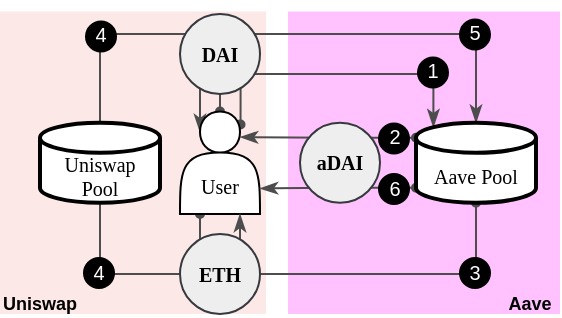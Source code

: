 <mxfile version="24.7.17">
  <diagram id="GUxEJdWFkQ5Y1Z3yI3_n" name="dex_agg_chain">
    <mxGraphModel dx="734" dy="450" grid="1" gridSize="10" guides="1" tooltips="1" connect="1" arrows="1" fold="1" page="1" pageScale="1" pageWidth="280" pageHeight="150" math="1" shadow="0">
      <root>
        <mxCell id="0" />
        <mxCell id="1" parent="0" />
        <mxCell id="K-pq7qe-9xbXiACEEGrj-2" value="" style="rounded=0;whiteSpace=wrap;html=1;fillColor=#FF99FF;strokeColor=none;fillOpacity=60;" parent="1" vertex="1">
          <mxGeometry x="-136" y="-1.25" width="136" height="151.25" as="geometry" />
        </mxCell>
        <mxCell id="K-pq7qe-9xbXiACEEGrj-1" value="" style="rounded=0;whiteSpace=wrap;html=1;fillColor=#fad9d5;strokeColor=none;fillOpacity=60;" parent="1" vertex="1">
          <mxGeometry x="-280" y="-1.25" width="133" height="151.25" as="geometry" />
        </mxCell>
        <mxCell id="KAM6tXVUPyQemzaOSMBD-19" style="edgeStyle=orthogonalEdgeStyle;rounded=1;orthogonalLoop=1;jettySize=auto;html=1;exitX=0.5;exitY=0;exitDx=0;exitDy=0;entryX=0.5;entryY=0;entryDx=0;entryDy=0;entryPerimeter=0;endArrow=classicThin;endFill=1;arcSize=5;fillColor=#d80073;strokeColor=#4D4D4D;startArrow=oval;startFill=1;startSize=4;" parent="1" source="nBqxjyZSAqmiugvEhESZ-1" target="6Lm5Y_GZ7VoUYkAefaGX-1" edge="1">
          <mxGeometry relative="1" as="geometry">
            <Array as="points">
              <mxPoint x="-170" y="10" />
              <mxPoint x="-42" y="10" />
            </Array>
          </mxGeometry>
        </mxCell>
        <mxCell id="KAM6tXVUPyQemzaOSMBD-17" style="edgeStyle=orthogonalEdgeStyle;rounded=1;orthogonalLoop=1;jettySize=auto;html=1;exitX=0.25;exitY=1;exitDx=0;exitDy=0;entryX=0.25;entryY=0.2;entryDx=0;entryDy=0;entryPerimeter=0;endArrow=classicThin;endFill=1;arcSize=5;strokeColor=#4D4D4D;startArrow=oval;startFill=1;startSize=4;" parent="1" source="nBqxjyZSAqmiugvEhESZ-1" target="nBqxjyZSAqmiugvEhESZ-1" edge="1">
          <mxGeometry relative="1" as="geometry">
            <Array as="points">
              <mxPoint x="-180" y="130" />
              <mxPoint x="-230" y="130" />
              <mxPoint x="-230" y="10" />
              <mxPoint x="-180" y="10" />
            </Array>
          </mxGeometry>
        </mxCell>
        <mxCell id="KAM6tXVUPyQemzaOSMBD-11" style="edgeStyle=orthogonalEdgeStyle;rounded=1;orthogonalLoop=1;jettySize=auto;html=1;exitX=0;exitY=0;exitDx=0;exitDy=7.5;exitPerimeter=0;entryX=0.75;entryY=0.25;entryDx=0;entryDy=0;entryPerimeter=0;endArrow=classicThin;endFill=1;arcSize=5;fillColor=#008a00;strokeColor=#4D4D4D;startArrow=oval;startFill=1;startSize=4;" parent="1" source="6Lm5Y_GZ7VoUYkAefaGX-1" target="nBqxjyZSAqmiugvEhESZ-1" edge="1">
          <mxGeometry relative="1" as="geometry" />
        </mxCell>
        <mxCell id="KAM6tXVUPyQemzaOSMBD-10" style="edgeStyle=orthogonalEdgeStyle;rounded=1;orthogonalLoop=1;jettySize=auto;html=1;exitX=0.757;exitY=0.127;exitDx=0;exitDy=0;exitPerimeter=0;entryX=0.145;entryY=0;entryDx=0;entryDy=2.175;entryPerimeter=0;endArrow=classicThin;endFill=1;arcSize=5;fillColor=#d80073;strokeColor=#4D4D4D;startArrow=oval;startFill=1;startSize=4;" parent="1" source="nBqxjyZSAqmiugvEhESZ-1" target="6Lm5Y_GZ7VoUYkAefaGX-1" edge="1">
          <mxGeometry relative="1" as="geometry">
            <Array as="points">
              <mxPoint x="-160" y="30" />
              <mxPoint x="-63" y="30" />
            </Array>
          </mxGeometry>
        </mxCell>
        <mxCell id="nBqxjyZSAqmiugvEhESZ-1" value="&lt;font style=&quot;font-size: 10px;&quot;&gt;&lt;br&gt;&lt;font style=&quot;font-size: 10px;&quot;&gt;&lt;br&gt;User&lt;/font&gt;&lt;/font&gt;" style="shape=actor;whiteSpace=wrap;html=1;fontSize=10;fontFamily=Times New Roman;verticalAlign=middle;" parent="1" vertex="1">
          <mxGeometry x="-190" y="48.75" width="40" height="51.25" as="geometry" />
        </mxCell>
        <mxCell id="KAM6tXVUPyQemzaOSMBD-14" style="edgeStyle=orthogonalEdgeStyle;rounded=1;orthogonalLoop=1;jettySize=auto;html=1;exitX=0.5;exitY=1;exitDx=0;exitDy=0;exitPerimeter=0;entryX=0.75;entryY=1;entryDx=0;entryDy=0;endArrow=classicThin;endFill=1;arcSize=5;fillColor=#1ba1e2;strokeColor=#4D4D4D;startArrow=oval;startFill=1;startSize=4;" parent="1" source="6Lm5Y_GZ7VoUYkAefaGX-1" target="nBqxjyZSAqmiugvEhESZ-1" edge="1">
          <mxGeometry relative="1" as="geometry">
            <Array as="points">
              <mxPoint x="-42" y="130" />
              <mxPoint x="-160" y="130" />
            </Array>
          </mxGeometry>
        </mxCell>
        <mxCell id="KAM6tXVUPyQemzaOSMBD-20" style="edgeStyle=orthogonalEdgeStyle;rounded=1;orthogonalLoop=1;jettySize=auto;html=1;exitX=0;exitY=1;exitDx=0;exitDy=-7.5;exitPerimeter=0;entryX=1;entryY=0.75;entryDx=0;entryDy=0;endArrow=classicThin;endFill=1;arcSize=5;fillColor=#008a00;strokeColor=#4D4D4D;startArrow=oval;startFill=1;startSize=4;" parent="1" source="6Lm5Y_GZ7VoUYkAefaGX-1" target="nBqxjyZSAqmiugvEhESZ-1" edge="1">
          <mxGeometry relative="1" as="geometry" />
        </mxCell>
        <mxCell id="6Lm5Y_GZ7VoUYkAefaGX-1" value="Aave Pool" style="shape=cylinder3;whiteSpace=wrap;html=1;boundedLbl=1;backgroundOutline=1;size=7.5;strokeWidth=2;fontFamily=Times New Roman;fontSize=10;fontStyle=0" parent="1" vertex="1">
          <mxGeometry x="-72" y="54.38" width="60" height="40" as="geometry" />
        </mxCell>
        <mxCell id="EHTDADabwSFeFDYLKWJk-1" value="&lt;b style=&quot;font-size: 10px;&quot;&gt;DAI&lt;/b&gt;" style="ellipse;whiteSpace=wrap;html=1;aspect=fixed;labelBackgroundColor=none;labelBorderColor=none;fillColor=#eeeeee;strokeColor=#36393d;fontSize=10;fontFamily=Times New Roman;" parent="1" vertex="1">
          <mxGeometry x="-190" width="40" height="40" as="geometry" />
        </mxCell>
        <mxCell id="VNqc0J1lcE_MyhKkxBeR-1" value="&lt;b&gt;aDAI&lt;/b&gt;" style="ellipse;whiteSpace=wrap;html=1;aspect=fixed;labelBackgroundColor=none;labelBorderColor=none;fillColor=#eeeeee;strokeColor=#36393d;fontSize=10;fontFamily=Times New Roman;" parent="1" vertex="1">
          <mxGeometry x="-130" y="54.38" width="40" height="40" as="geometry" />
        </mxCell>
        <mxCell id="pSTLvtJ6N-k_h_3kzANq-1" value="&lt;b style=&quot;font-size: 10px;&quot;&gt;ETH&lt;/b&gt;" style="ellipse;whiteSpace=wrap;html=1;aspect=fixed;labelBackgroundColor=none;labelBorderColor=none;fillColor=#eeeeee;strokeColor=#36393d;fontSize=10;fontFamily=Times New Roman;" parent="1" vertex="1">
          <mxGeometry x="-190" y="110" width="40" height="40" as="geometry" />
        </mxCell>
        <mxCell id="KAM6tXVUPyQemzaOSMBD-3" value="Uniswap&lt;br&gt;Pool" style="shape=cylinder3;whiteSpace=wrap;html=1;boundedLbl=1;backgroundOutline=1;size=7.5;strokeWidth=2;fontFamily=Times New Roman;fontSize=10;fontStyle=0" parent="1" vertex="1">
          <mxGeometry x="-260" y="54.38" width="60" height="40" as="geometry" />
        </mxCell>
        <mxCell id="KAM6tXVUPyQemzaOSMBD-28" style="edgeStyle=orthogonalEdgeStyle;rounded=0;orthogonalLoop=1;jettySize=auto;html=1;exitX=0.5;exitY=1;exitDx=0;exitDy=0;" parent="1" edge="1">
          <mxGeometry relative="1" as="geometry">
            <mxPoint x="-43" y="134" as="sourcePoint" />
            <mxPoint x="-43" y="134" as="targetPoint" />
          </mxGeometry>
        </mxCell>
        <mxCell id="C87rV9zzTNbvJFhBpxaU-1" value="&lt;b style=&quot;font-size: 9px;&quot;&gt;Uniswap&lt;br style=&quot;font-size: 9px;&quot;&gt;&lt;/b&gt;" style="text;html=1;strokeColor=none;fillColor=none;align=center;verticalAlign=middle;whiteSpace=wrap;rounded=0;fontSize=9;spacing=2;" parent="1" vertex="1">
          <mxGeometry x="-280" y="139" width="40" height="11" as="geometry" />
        </mxCell>
        <mxCell id="C87rV9zzTNbvJFhBpxaU-2" value="&lt;b style=&quot;font-size: 9px;&quot;&gt;Aave&lt;br style=&quot;font-size: 9px;&quot;&gt;&lt;/b&gt;" style="text;html=1;strokeColor=none;fillColor=none;align=center;verticalAlign=middle;whiteSpace=wrap;rounded=0;fontSize=9;spacing=2;" parent="1" vertex="1">
          <mxGeometry x="-30" y="139" width="30" height="11" as="geometry" />
        </mxCell>
        <mxCell id="VjnpojgdpWa8ZjyECBpg-1" value="&lt;p style=&quot;line-height: 270%;&quot;&gt;&lt;font style=&quot;font-size: 10px;&quot;&gt;1&lt;/font&gt;&lt;/p&gt;" style="ellipse;whiteSpace=wrap;html=1;aspect=fixed;fontSize=7;labelBackgroundColor=none;fontColor=#FFFFFF;fillColor=#000000;align=center;" parent="1" vertex="1">
          <mxGeometry x="-71" y="21.75" width="15" height="15" as="geometry" />
        </mxCell>
        <mxCell id="VjnpojgdpWa8ZjyECBpg-2" value="&lt;p style=&quot;line-height: 270%;&quot;&gt;&lt;font style=&quot;font-size: 10px;&quot;&gt;2&lt;/font&gt;&lt;/p&gt;" style="ellipse;whiteSpace=wrap;html=1;aspect=fixed;fontSize=7;labelBackgroundColor=none;fontColor=#FFFFFF;fillColor=#000000;align=center;" parent="1" vertex="1">
          <mxGeometry x="-90.5" y="54.75" width="15" height="15" as="geometry" />
        </mxCell>
        <mxCell id="VjnpojgdpWa8ZjyECBpg-3" value="&lt;p style=&quot;line-height: 270%;&quot;&gt;&lt;font style=&quot;font-size: 10px;&quot;&gt;3&lt;/font&gt;&lt;/p&gt;" style="ellipse;whiteSpace=wrap;html=1;aspect=fixed;fontSize=7;labelBackgroundColor=none;fontColor=#FFFFFF;fillColor=#000000;align=center;" parent="1" vertex="1">
          <mxGeometry x="-50" y="122" width="15" height="15" as="geometry" />
        </mxCell>
        <mxCell id="VjnpojgdpWa8ZjyECBpg-4" value="&lt;p style=&quot;line-height: 270%;&quot;&gt;&lt;font style=&quot;font-size: 10px;&quot;&gt;4&lt;/font&gt;&lt;/p&gt;" style="ellipse;whiteSpace=wrap;html=1;aspect=fixed;fontSize=7;labelBackgroundColor=none;fontColor=#FFFFFF;fillColor=#000000;align=center;" parent="1" vertex="1">
          <mxGeometry x="-238" y="122" width="15" height="15" as="geometry" />
        </mxCell>
        <mxCell id="VjnpojgdpWa8ZjyECBpg-5" value="&lt;p style=&quot;line-height: 270%;&quot;&gt;&lt;font style=&quot;font-size: 10px;&quot;&gt;4&lt;/font&gt;&lt;/p&gt;" style="ellipse;whiteSpace=wrap;html=1;aspect=fixed;fontSize=7;labelBackgroundColor=none;fontColor=#FFFFFF;fillColor=#000000;align=center;" parent="1" vertex="1">
          <mxGeometry x="-237" y="3.75" width="15" height="15" as="geometry" />
        </mxCell>
        <mxCell id="VjnpojgdpWa8ZjyECBpg-6" value="&lt;p style=&quot;line-height: 270%;&quot;&gt;&lt;font style=&quot;font-size: 10px;&quot;&gt;5&lt;/font&gt;&lt;/p&gt;" style="ellipse;whiteSpace=wrap;html=1;aspect=fixed;fontSize=7;labelBackgroundColor=none;fontColor=#FFFFFF;fillColor=#000000;align=center;" parent="1" vertex="1">
          <mxGeometry x="-50" y="2.75" width="15" height="15" as="geometry" />
        </mxCell>
        <mxCell id="VjnpojgdpWa8ZjyECBpg-7" value="&lt;p style=&quot;line-height: 270%;&quot;&gt;&lt;font style=&quot;font-size: 10px;&quot;&gt;6&lt;/font&gt;&lt;/p&gt;" style="ellipse;whiteSpace=wrap;html=1;aspect=fixed;fontSize=7;labelBackgroundColor=none;fontColor=#FFFFFF;fillColor=#000000;align=center;" parent="1" vertex="1">
          <mxGeometry x="-90.5" y="80" width="15" height="15" as="geometry" />
        </mxCell>
      </root>
    </mxGraphModel>
  </diagram>
</mxfile>
